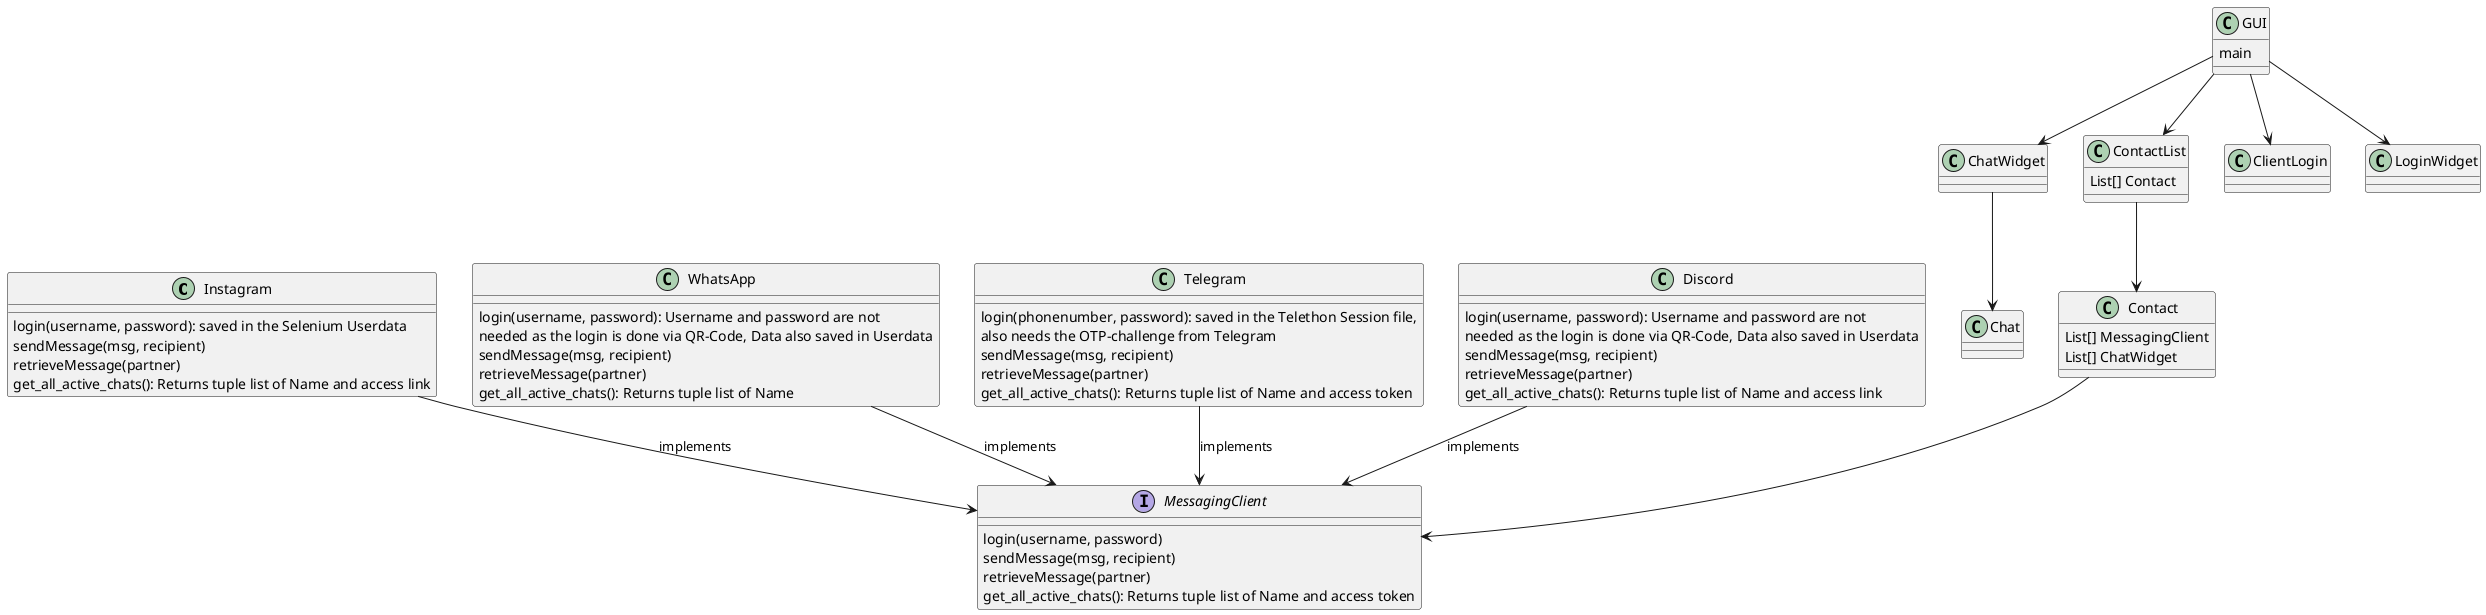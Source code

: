@startuml
class Instagram{
login(username, password): saved in the Selenium Userdata
sendMessage(msg, recipient)
retrieveMessage(partner)
get_all_active_chats(): Returns tuple list of Name and access link
}
class WhatsApp{
login(username, password): Username and password are not \nneeded as the login is done via QR-Code, Data also saved in Userdata
sendMessage(msg, recipient)
retrieveMessage(partner)
get_all_active_chats(): Returns tuple list of Name
}
class Telegram{
login(phonenumber, password): saved in the Telethon Session file,\nalso needs the OTP-challenge from Telegram
sendMessage(msg, recipient)
retrieveMessage(partner)
get_all_active_chats(): Returns tuple list of Name and access token
}
class Discord{
login(username, password): Username and password are not\nneeded as the login is done via QR-Code, Data also saved in Userdata
sendMessage(msg, recipient)
retrieveMessage(partner)
get_all_active_chats(): Returns tuple list of Name and access link
}

interface MessagingClient{
login(username, password)
sendMessage(msg, recipient)
retrieveMessage(partner)
get_all_active_chats(): Returns tuple list of Name and access token
}

class GUI{
main
}
class ChatWidget{
}
class Chat{}
class ContactList{
List[] Contact
}
class Contact{
List[] MessagingClient
List[] ChatWidget
}
class ClientLogin{}
class LoginWidget{}

GUI --> ChatWidget
GUI --> LoginWidget
GUI --> ClientLogin
ContactList --> Contact
ChatWidget --> Chat
GUI --> ContactList
Contact --> MessagingClient

Instagram --> MessagingClient: implements
WhatsApp --> MessagingClient: implements
Telegram --> MessagingClient: implements
Discord --> MessagingClient: implements
@enduml